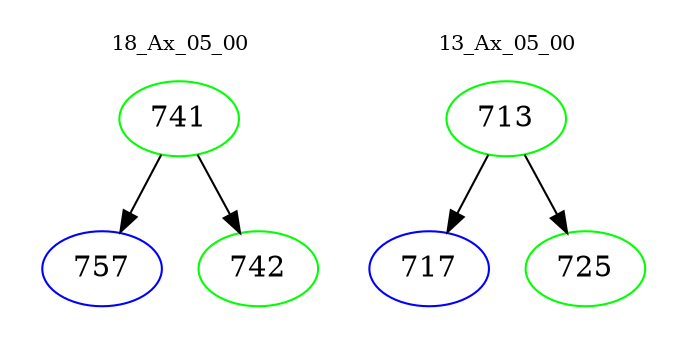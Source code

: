 digraph{
subgraph cluster_0 {
color = white
label = "18_Ax_05_00";
fontsize=10;
T0_741 [label="741", color="green"]
T0_741 -> T0_757 [color="black"]
T0_757 [label="757", color="blue"]
T0_741 -> T0_742 [color="black"]
T0_742 [label="742", color="green"]
}
subgraph cluster_1 {
color = white
label = "13_Ax_05_00";
fontsize=10;
T1_713 [label="713", color="green"]
T1_713 -> T1_717 [color="black"]
T1_717 [label="717", color="blue"]
T1_713 -> T1_725 [color="black"]
T1_725 [label="725", color="green"]
}
}
